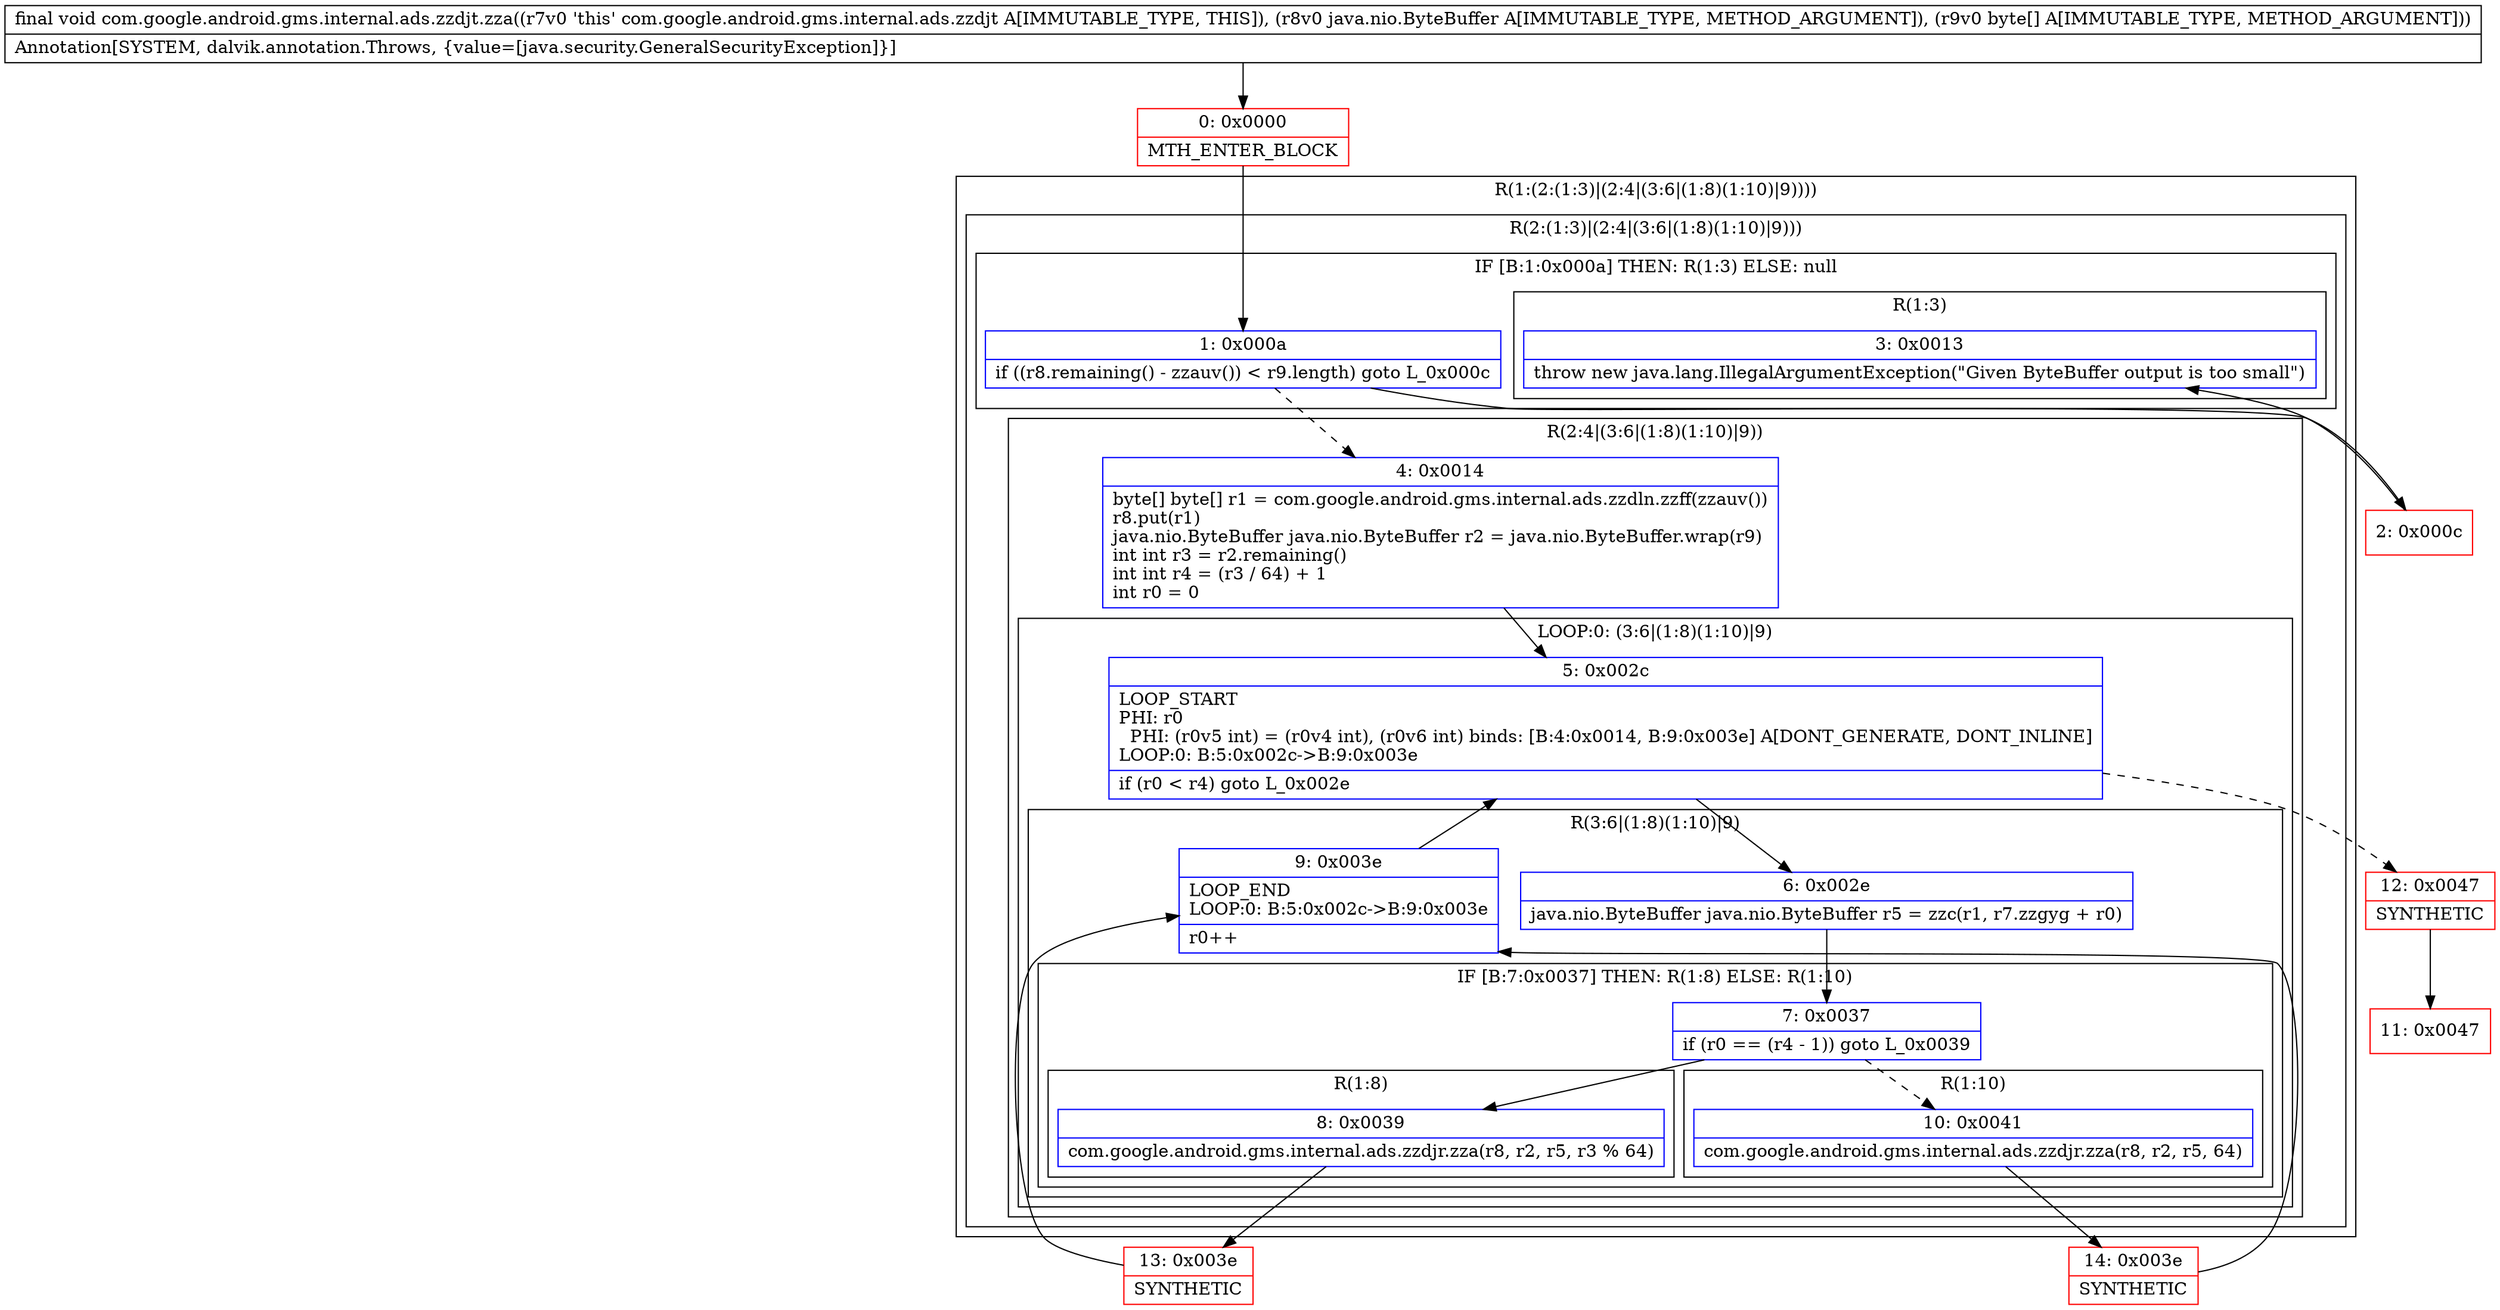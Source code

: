 digraph "CFG forcom.google.android.gms.internal.ads.zzdjt.zza(Ljava\/nio\/ByteBuffer;[B)V" {
subgraph cluster_Region_1118087809 {
label = "R(1:(2:(1:3)|(2:4|(3:6|(1:8)(1:10)|9))))";
node [shape=record,color=blue];
subgraph cluster_Region_1284547190 {
label = "R(2:(1:3)|(2:4|(3:6|(1:8)(1:10)|9)))";
node [shape=record,color=blue];
subgraph cluster_IfRegion_1492029288 {
label = "IF [B:1:0x000a] THEN: R(1:3) ELSE: null";
node [shape=record,color=blue];
Node_1 [shape=record,label="{1\:\ 0x000a|if ((r8.remaining() \- zzauv()) \< r9.length) goto L_0x000c\l}"];
subgraph cluster_Region_73937528 {
label = "R(1:3)";
node [shape=record,color=blue];
Node_3 [shape=record,label="{3\:\ 0x0013|throw new java.lang.IllegalArgumentException(\"Given ByteBuffer output is too small\")\l}"];
}
}
subgraph cluster_Region_6646474 {
label = "R(2:4|(3:6|(1:8)(1:10)|9))";
node [shape=record,color=blue];
Node_4 [shape=record,label="{4\:\ 0x0014|byte[] byte[] r1 = com.google.android.gms.internal.ads.zzdln.zzff(zzauv())\lr8.put(r1)\ljava.nio.ByteBuffer java.nio.ByteBuffer r2 = java.nio.ByteBuffer.wrap(r9)\lint int r3 = r2.remaining()\lint int r4 = (r3 \/ 64) + 1\lint r0 = 0\l}"];
subgraph cluster_LoopRegion_1692723512 {
label = "LOOP:0: (3:6|(1:8)(1:10)|9)";
node [shape=record,color=blue];
Node_5 [shape=record,label="{5\:\ 0x002c|LOOP_START\lPHI: r0 \l  PHI: (r0v5 int) = (r0v4 int), (r0v6 int) binds: [B:4:0x0014, B:9:0x003e] A[DONT_GENERATE, DONT_INLINE]\lLOOP:0: B:5:0x002c\-\>B:9:0x003e\l|if (r0 \< r4) goto L_0x002e\l}"];
subgraph cluster_Region_4210819 {
label = "R(3:6|(1:8)(1:10)|9)";
node [shape=record,color=blue];
Node_6 [shape=record,label="{6\:\ 0x002e|java.nio.ByteBuffer java.nio.ByteBuffer r5 = zzc(r1, r7.zzgyg + r0)\l}"];
subgraph cluster_IfRegion_1721956735 {
label = "IF [B:7:0x0037] THEN: R(1:8) ELSE: R(1:10)";
node [shape=record,color=blue];
Node_7 [shape=record,label="{7\:\ 0x0037|if (r0 == (r4 \- 1)) goto L_0x0039\l}"];
subgraph cluster_Region_131168083 {
label = "R(1:8)";
node [shape=record,color=blue];
Node_8 [shape=record,label="{8\:\ 0x0039|com.google.android.gms.internal.ads.zzdjr.zza(r8, r2, r5, r3 % 64)\l}"];
}
subgraph cluster_Region_1341974839 {
label = "R(1:10)";
node [shape=record,color=blue];
Node_10 [shape=record,label="{10\:\ 0x0041|com.google.android.gms.internal.ads.zzdjr.zza(r8, r2, r5, 64)\l}"];
}
}
Node_9 [shape=record,label="{9\:\ 0x003e|LOOP_END\lLOOP:0: B:5:0x002c\-\>B:9:0x003e\l|r0++\l}"];
}
}
}
}
}
Node_0 [shape=record,color=red,label="{0\:\ 0x0000|MTH_ENTER_BLOCK\l}"];
Node_2 [shape=record,color=red,label="{2\:\ 0x000c}"];
Node_11 [shape=record,color=red,label="{11\:\ 0x0047}"];
Node_12 [shape=record,color=red,label="{12\:\ 0x0047|SYNTHETIC\l}"];
Node_13 [shape=record,color=red,label="{13\:\ 0x003e|SYNTHETIC\l}"];
Node_14 [shape=record,color=red,label="{14\:\ 0x003e|SYNTHETIC\l}"];
MethodNode[shape=record,label="{final void com.google.android.gms.internal.ads.zzdjt.zza((r7v0 'this' com.google.android.gms.internal.ads.zzdjt A[IMMUTABLE_TYPE, THIS]), (r8v0 java.nio.ByteBuffer A[IMMUTABLE_TYPE, METHOD_ARGUMENT]), (r9v0 byte[] A[IMMUTABLE_TYPE, METHOD_ARGUMENT]))  | Annotation[SYSTEM, dalvik.annotation.Throws, \{value=[java.security.GeneralSecurityException]\}]\l}"];
MethodNode -> Node_0;
Node_1 -> Node_2;
Node_1 -> Node_4[style=dashed];
Node_4 -> Node_5;
Node_5 -> Node_6;
Node_5 -> Node_12[style=dashed];
Node_6 -> Node_7;
Node_7 -> Node_8;
Node_7 -> Node_10[style=dashed];
Node_8 -> Node_13;
Node_10 -> Node_14;
Node_9 -> Node_5;
Node_0 -> Node_1;
Node_2 -> Node_3;
Node_12 -> Node_11;
Node_13 -> Node_9;
Node_14 -> Node_9;
}


